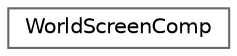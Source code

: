 digraph "Graphical Class Hierarchy"
{
 // LATEX_PDF_SIZE
  bgcolor="transparent";
  edge [fontname=Helvetica,fontsize=10,labelfontname=Helvetica,labelfontsize=10];
  node [fontname=Helvetica,fontsize=10,shape=box,height=0.2,width=0.4];
  rankdir="LR";
  Node0 [id="Node000000",label="WorldScreenComp",height=0.2,width=0.4,color="grey40", fillcolor="white", style="filled",URL="$class_world_screen_comp.html",tooltip=" "];
}
